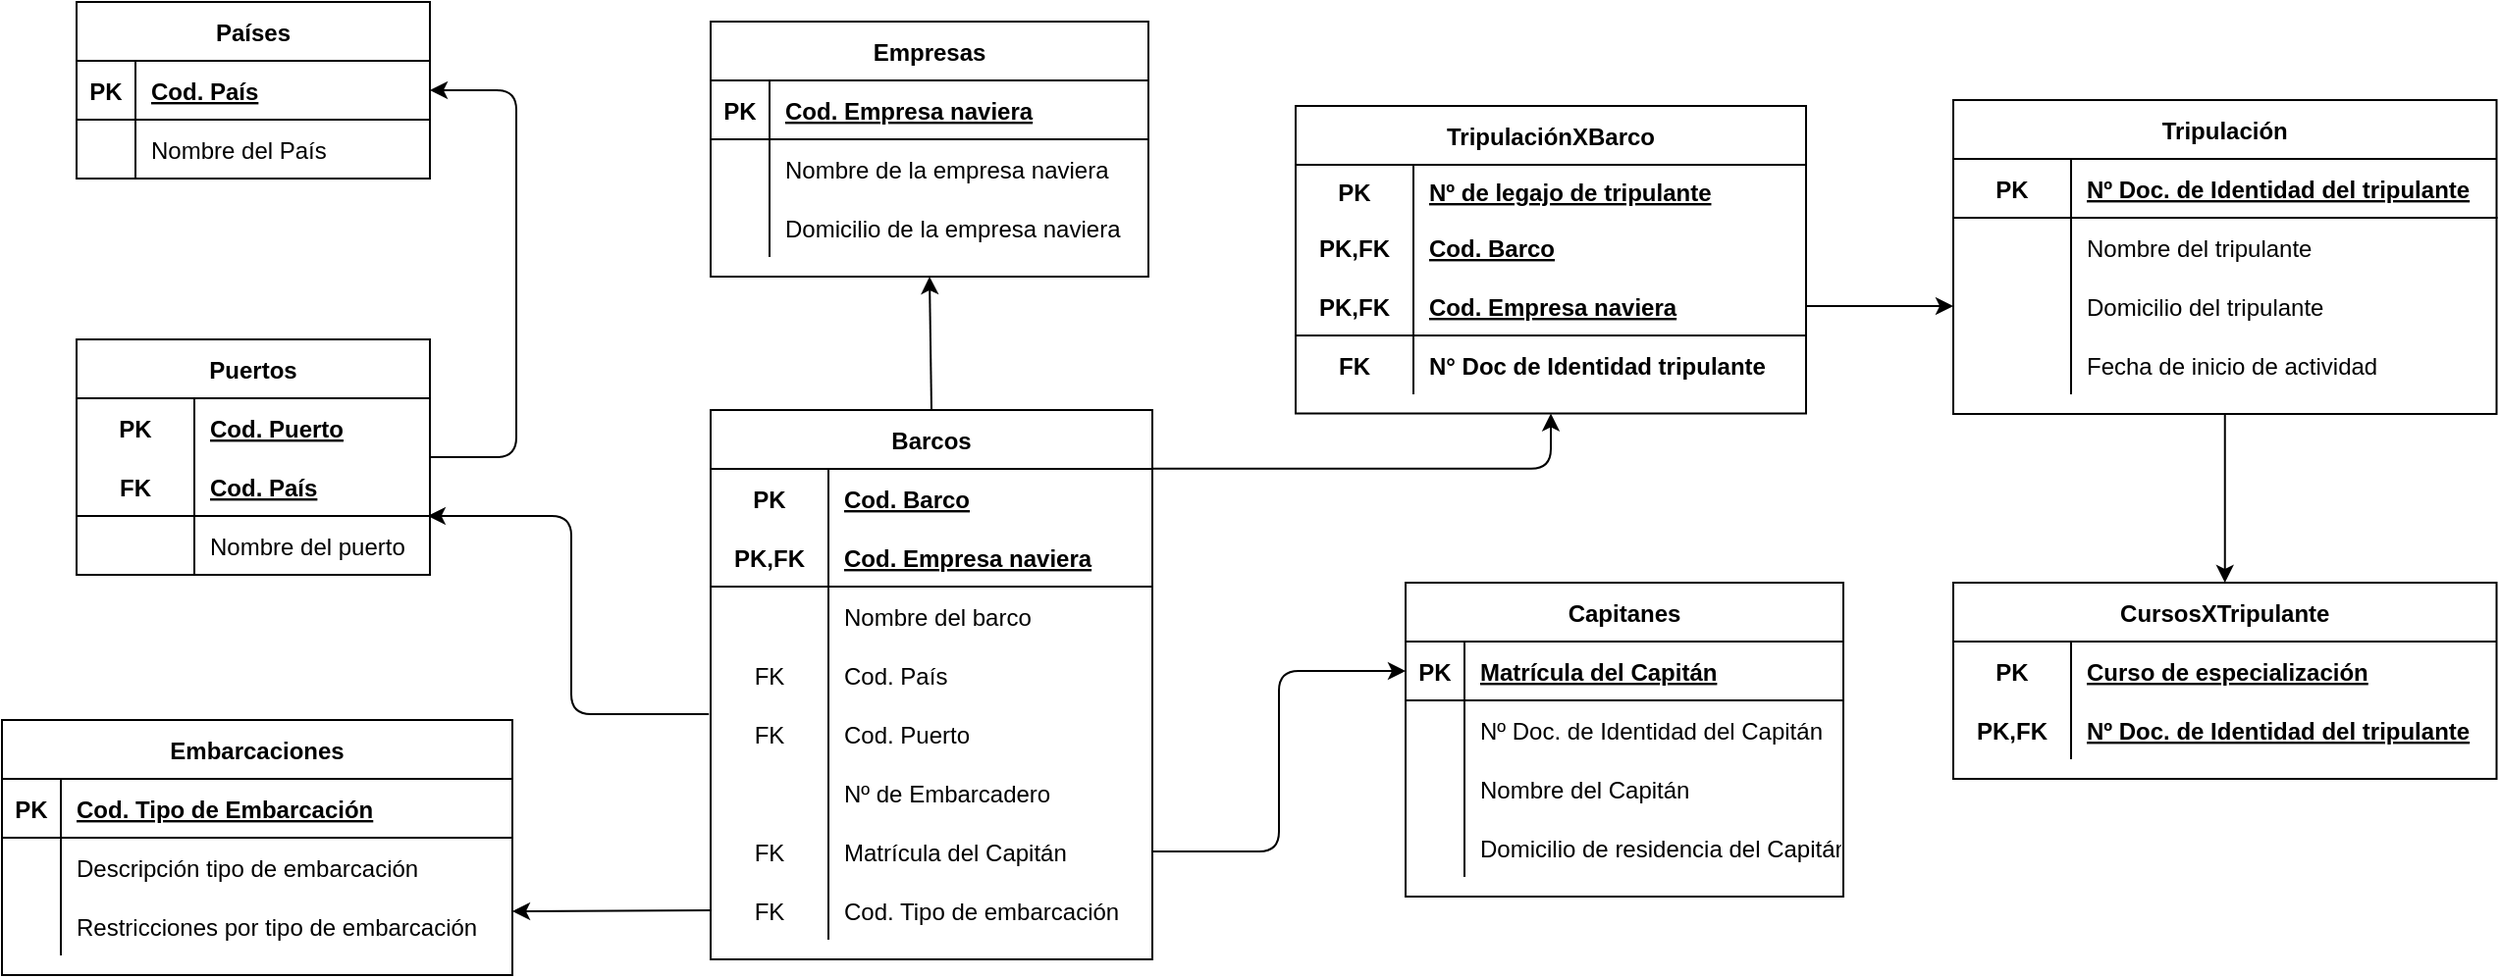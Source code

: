 <mxfile version="14.5.1" type="device"><diagram id="R2lEEEUBdFMjLlhIrx00" name="Page-1"><mxGraphModel dx="1979" dy="1155" grid="0" gridSize="9" guides="1" tooltips="1" connect="1" arrows="1" fold="1" page="0" pageScale="1" pageWidth="850" pageHeight="1100" background="none" math="0" shadow="0" extFonts="Permanent Marker^https://fonts.googleapis.com/css?family=Permanent+Marker"><root><mxCell id="0"/><mxCell id="1" parent="0"/><mxCell id="PJ-6n8jXcff-FLxiBfN3-61" value="Países" style="shape=table;startSize=30;container=1;collapsible=1;childLayout=tableLayout;fixedRows=1;rowLines=0;fontStyle=1;align=center;resizeLast=1;" parent="1" vertex="1"><mxGeometry x="-263" y="-90" width="180" height="90" as="geometry"/></mxCell><mxCell id="PJ-6n8jXcff-FLxiBfN3-62" value="" style="shape=partialRectangle;collapsible=0;dropTarget=0;pointerEvents=0;fillColor=none;top=0;left=0;bottom=1;right=0;points=[[0,0.5],[1,0.5]];portConstraint=eastwest;" parent="PJ-6n8jXcff-FLxiBfN3-61" vertex="1"><mxGeometry y="30" width="180" height="30" as="geometry"/></mxCell><mxCell id="PJ-6n8jXcff-FLxiBfN3-63" value="PK" style="shape=partialRectangle;connectable=0;fillColor=none;top=0;left=0;bottom=0;right=0;fontStyle=1;overflow=hidden;" parent="PJ-6n8jXcff-FLxiBfN3-62" vertex="1"><mxGeometry width="30" height="30" as="geometry"/></mxCell><mxCell id="PJ-6n8jXcff-FLxiBfN3-64" value="Cod. País" style="shape=partialRectangle;connectable=0;fillColor=none;top=0;left=0;bottom=0;right=0;align=left;spacingLeft=6;fontStyle=5;overflow=hidden;" parent="PJ-6n8jXcff-FLxiBfN3-62" vertex="1"><mxGeometry x="30" width="150" height="30" as="geometry"/></mxCell><mxCell id="PJ-6n8jXcff-FLxiBfN3-65" value="" style="shape=partialRectangle;collapsible=0;dropTarget=0;pointerEvents=0;fillColor=none;top=0;left=0;bottom=0;right=0;points=[[0,0.5],[1,0.5]];portConstraint=eastwest;" parent="PJ-6n8jXcff-FLxiBfN3-61" vertex="1"><mxGeometry y="60" width="180" height="30" as="geometry"/></mxCell><mxCell id="PJ-6n8jXcff-FLxiBfN3-66" value="" style="shape=partialRectangle;connectable=0;fillColor=none;top=0;left=0;bottom=0;right=0;editable=1;overflow=hidden;" parent="PJ-6n8jXcff-FLxiBfN3-65" vertex="1"><mxGeometry width="30" height="30" as="geometry"/></mxCell><mxCell id="PJ-6n8jXcff-FLxiBfN3-67" value="Nombre del País" style="shape=partialRectangle;connectable=0;fillColor=none;top=0;left=0;bottom=0;right=0;align=left;spacingLeft=6;overflow=hidden;" parent="PJ-6n8jXcff-FLxiBfN3-65" vertex="1"><mxGeometry x="30" width="150" height="30" as="geometry"/></mxCell><mxCell id="PJ-6n8jXcff-FLxiBfN3-115" value="Puertos" style="shape=table;startSize=30;container=1;collapsible=1;childLayout=tableLayout;fixedRows=1;rowLines=0;fontStyle=1;align=center;resizeLast=1;" parent="1" vertex="1"><mxGeometry x="-263" y="82" width="180" height="120" as="geometry"/></mxCell><mxCell id="PJ-6n8jXcff-FLxiBfN3-116" value="" style="shape=partialRectangle;collapsible=0;dropTarget=0;pointerEvents=0;fillColor=none;top=0;left=0;bottom=0;right=0;points=[[0,0.5],[1,0.5]];portConstraint=eastwest;" parent="PJ-6n8jXcff-FLxiBfN3-115" vertex="1"><mxGeometry y="30" width="180" height="30" as="geometry"/></mxCell><mxCell id="PJ-6n8jXcff-FLxiBfN3-117" value="PK" style="shape=partialRectangle;connectable=0;fillColor=none;top=0;left=0;bottom=0;right=0;fontStyle=1;overflow=hidden;" parent="PJ-6n8jXcff-FLxiBfN3-116" vertex="1"><mxGeometry width="60" height="30" as="geometry"/></mxCell><mxCell id="PJ-6n8jXcff-FLxiBfN3-118" value="Cod. Puerto" style="shape=partialRectangle;connectable=0;fillColor=none;top=0;left=0;bottom=0;right=0;align=left;spacingLeft=6;fontStyle=5;overflow=hidden;" parent="PJ-6n8jXcff-FLxiBfN3-116" vertex="1"><mxGeometry x="60" width="120" height="30" as="geometry"/></mxCell><mxCell id="PJ-6n8jXcff-FLxiBfN3-119" value="" style="shape=partialRectangle;collapsible=0;dropTarget=0;pointerEvents=0;fillColor=none;top=0;left=0;bottom=1;right=0;points=[[0,0.5],[1,0.5]];portConstraint=eastwest;" parent="PJ-6n8jXcff-FLxiBfN3-115" vertex="1"><mxGeometry y="60" width="180" height="30" as="geometry"/></mxCell><mxCell id="PJ-6n8jXcff-FLxiBfN3-120" value="FK" style="shape=partialRectangle;connectable=0;fillColor=none;top=0;left=0;bottom=0;right=0;fontStyle=1;overflow=hidden;" parent="PJ-6n8jXcff-FLxiBfN3-119" vertex="1"><mxGeometry width="60" height="30" as="geometry"/></mxCell><mxCell id="PJ-6n8jXcff-FLxiBfN3-121" value="Cod. País" style="shape=partialRectangle;connectable=0;fillColor=none;top=0;left=0;bottom=0;right=0;align=left;spacingLeft=6;fontStyle=5;overflow=hidden;" parent="PJ-6n8jXcff-FLxiBfN3-119" vertex="1"><mxGeometry x="60" width="120" height="30" as="geometry"/></mxCell><mxCell id="PJ-6n8jXcff-FLxiBfN3-122" value="" style="shape=partialRectangle;collapsible=0;dropTarget=0;pointerEvents=0;fillColor=none;top=0;left=0;bottom=0;right=0;points=[[0,0.5],[1,0.5]];portConstraint=eastwest;" parent="PJ-6n8jXcff-FLxiBfN3-115" vertex="1"><mxGeometry y="90" width="180" height="30" as="geometry"/></mxCell><mxCell id="PJ-6n8jXcff-FLxiBfN3-123" value="" style="shape=partialRectangle;connectable=0;fillColor=none;top=0;left=0;bottom=0;right=0;editable=1;overflow=hidden;" parent="PJ-6n8jXcff-FLxiBfN3-122" vertex="1"><mxGeometry width="60" height="30" as="geometry"/></mxCell><mxCell id="PJ-6n8jXcff-FLxiBfN3-124" value="Nombre del puerto" style="shape=partialRectangle;connectable=0;fillColor=none;top=0;left=0;bottom=0;right=0;align=left;spacingLeft=6;overflow=hidden;" parent="PJ-6n8jXcff-FLxiBfN3-122" vertex="1"><mxGeometry x="60" width="120" height="30" as="geometry"/></mxCell><mxCell id="PJ-6n8jXcff-FLxiBfN3-129" value="Embarcaciones" style="shape=table;startSize=30;container=1;collapsible=1;childLayout=tableLayout;fixedRows=1;rowLines=0;fontStyle=1;align=center;resizeLast=1;" parent="1" vertex="1"><mxGeometry x="-301" y="276" width="260" height="130" as="geometry"/></mxCell><mxCell id="PJ-6n8jXcff-FLxiBfN3-130" value="" style="shape=partialRectangle;collapsible=0;dropTarget=0;pointerEvents=0;fillColor=none;top=0;left=0;bottom=1;right=0;points=[[0,0.5],[1,0.5]];portConstraint=eastwest;" parent="PJ-6n8jXcff-FLxiBfN3-129" vertex="1"><mxGeometry y="30" width="260" height="30" as="geometry"/></mxCell><mxCell id="PJ-6n8jXcff-FLxiBfN3-131" value="PK" style="shape=partialRectangle;connectable=0;fillColor=none;top=0;left=0;bottom=0;right=0;fontStyle=1;overflow=hidden;" parent="PJ-6n8jXcff-FLxiBfN3-130" vertex="1"><mxGeometry width="30" height="30" as="geometry"/></mxCell><mxCell id="PJ-6n8jXcff-FLxiBfN3-132" value="Cod. Tipo de Embarcación" style="shape=partialRectangle;connectable=0;fillColor=none;top=0;left=0;bottom=0;right=0;align=left;spacingLeft=6;fontStyle=5;overflow=hidden;" parent="PJ-6n8jXcff-FLxiBfN3-130" vertex="1"><mxGeometry x="30" width="230" height="30" as="geometry"/></mxCell><mxCell id="PJ-6n8jXcff-FLxiBfN3-133" value="" style="shape=partialRectangle;collapsible=0;dropTarget=0;pointerEvents=0;fillColor=none;top=0;left=0;bottom=0;right=0;points=[[0,0.5],[1,0.5]];portConstraint=eastwest;" parent="PJ-6n8jXcff-FLxiBfN3-129" vertex="1"><mxGeometry y="60" width="260" height="30" as="geometry"/></mxCell><mxCell id="PJ-6n8jXcff-FLxiBfN3-134" value="" style="shape=partialRectangle;connectable=0;fillColor=none;top=0;left=0;bottom=0;right=0;editable=1;overflow=hidden;" parent="PJ-6n8jXcff-FLxiBfN3-133" vertex="1"><mxGeometry width="30" height="30" as="geometry"/></mxCell><mxCell id="PJ-6n8jXcff-FLxiBfN3-135" value="Descripción tipo de embarcación" style="shape=partialRectangle;connectable=0;fillColor=none;top=0;left=0;bottom=0;right=0;align=left;spacingLeft=6;overflow=hidden;" parent="PJ-6n8jXcff-FLxiBfN3-133" vertex="1"><mxGeometry x="30" width="230" height="30" as="geometry"/></mxCell><mxCell id="PJ-6n8jXcff-FLxiBfN3-136" value="" style="shape=partialRectangle;collapsible=0;dropTarget=0;pointerEvents=0;fillColor=none;top=0;left=0;bottom=0;right=0;points=[[0,0.5],[1,0.5]];portConstraint=eastwest;" parent="PJ-6n8jXcff-FLxiBfN3-129" vertex="1"><mxGeometry y="90" width="260" height="30" as="geometry"/></mxCell><mxCell id="PJ-6n8jXcff-FLxiBfN3-137" value="" style="shape=partialRectangle;connectable=0;fillColor=none;top=0;left=0;bottom=0;right=0;editable=1;overflow=hidden;" parent="PJ-6n8jXcff-FLxiBfN3-136" vertex="1"><mxGeometry width="30" height="30" as="geometry"/></mxCell><mxCell id="PJ-6n8jXcff-FLxiBfN3-138" value="Restricciones por tipo de embarcación" style="shape=partialRectangle;connectable=0;fillColor=none;top=0;left=0;bottom=0;right=0;align=left;spacingLeft=6;overflow=hidden;" parent="PJ-6n8jXcff-FLxiBfN3-136" vertex="1"><mxGeometry x="30" width="230" height="30" as="geometry"/></mxCell><mxCell id="PJ-6n8jXcff-FLxiBfN3-143" value="Barcos" style="shape=table;startSize=30;container=1;collapsible=1;childLayout=tableLayout;fixedRows=1;rowLines=0;fontStyle=1;align=center;resizeLast=1;" parent="1" vertex="1"><mxGeometry x="60" y="118" width="225" height="280" as="geometry"/></mxCell><mxCell id="PJ-6n8jXcff-FLxiBfN3-144" value="" style="shape=partialRectangle;collapsible=0;dropTarget=0;pointerEvents=0;fillColor=none;top=0;left=0;bottom=0;right=0;points=[[0,0.5],[1,0.5]];portConstraint=eastwest;" parent="PJ-6n8jXcff-FLxiBfN3-143" vertex="1"><mxGeometry y="30" width="225" height="30" as="geometry"/></mxCell><mxCell id="PJ-6n8jXcff-FLxiBfN3-145" value="PK" style="shape=partialRectangle;connectable=0;fillColor=none;top=0;left=0;bottom=0;right=0;fontStyle=1;overflow=hidden;" parent="PJ-6n8jXcff-FLxiBfN3-144" vertex="1"><mxGeometry width="60" height="30" as="geometry"/></mxCell><mxCell id="PJ-6n8jXcff-FLxiBfN3-146" value="Cod. Barco" style="shape=partialRectangle;connectable=0;fillColor=none;top=0;left=0;bottom=0;right=0;align=left;spacingLeft=6;fontStyle=5;overflow=hidden;" parent="PJ-6n8jXcff-FLxiBfN3-144" vertex="1"><mxGeometry x="60" width="165" height="30" as="geometry"/></mxCell><mxCell id="PJ-6n8jXcff-FLxiBfN3-147" value="" style="shape=partialRectangle;collapsible=0;dropTarget=0;pointerEvents=0;fillColor=none;top=0;left=0;bottom=1;right=0;points=[[0,0.5],[1,0.5]];portConstraint=eastwest;" parent="PJ-6n8jXcff-FLxiBfN3-143" vertex="1"><mxGeometry y="60" width="225" height="30" as="geometry"/></mxCell><mxCell id="PJ-6n8jXcff-FLxiBfN3-148" value="PK,FK" style="shape=partialRectangle;connectable=0;fillColor=none;top=0;left=0;bottom=0;right=0;fontStyle=1;overflow=hidden;" parent="PJ-6n8jXcff-FLxiBfN3-147" vertex="1"><mxGeometry width="60" height="30" as="geometry"/></mxCell><mxCell id="PJ-6n8jXcff-FLxiBfN3-149" value="Cod. Empresa naviera" style="shape=partialRectangle;connectable=0;fillColor=none;top=0;left=0;bottom=0;right=0;align=left;spacingLeft=6;fontStyle=5;overflow=hidden;" parent="PJ-6n8jXcff-FLxiBfN3-147" vertex="1"><mxGeometry x="60" width="165" height="30" as="geometry"/></mxCell><mxCell id="PJ-6n8jXcff-FLxiBfN3-150" value="" style="shape=partialRectangle;collapsible=0;dropTarget=0;pointerEvents=0;fillColor=none;top=0;left=0;bottom=0;right=0;points=[[0,0.5],[1,0.5]];portConstraint=eastwest;" parent="PJ-6n8jXcff-FLxiBfN3-143" vertex="1"><mxGeometry y="90" width="225" height="30" as="geometry"/></mxCell><mxCell id="PJ-6n8jXcff-FLxiBfN3-151" value="" style="shape=partialRectangle;connectable=0;fillColor=none;top=0;left=0;bottom=0;right=0;editable=1;overflow=hidden;" parent="PJ-6n8jXcff-FLxiBfN3-150" vertex="1"><mxGeometry width="60" height="30" as="geometry"/></mxCell><mxCell id="PJ-6n8jXcff-FLxiBfN3-152" value="Nombre del barco" style="shape=partialRectangle;connectable=0;fillColor=none;top=0;left=0;bottom=0;right=0;align=left;spacingLeft=6;overflow=hidden;" parent="PJ-6n8jXcff-FLxiBfN3-150" vertex="1"><mxGeometry x="60" width="165" height="30" as="geometry"/></mxCell><mxCell id="PJ-6n8jXcff-FLxiBfN3-153" value="" style="shape=partialRectangle;collapsible=0;dropTarget=0;pointerEvents=0;fillColor=none;top=0;left=0;bottom=0;right=0;points=[[0,0.5],[1,0.5]];portConstraint=eastwest;" parent="PJ-6n8jXcff-FLxiBfN3-143" vertex="1"><mxGeometry y="120" width="225" height="30" as="geometry"/></mxCell><mxCell id="PJ-6n8jXcff-FLxiBfN3-154" value="FK" style="shape=partialRectangle;connectable=0;fillColor=none;top=0;left=0;bottom=0;right=0;editable=1;overflow=hidden;" parent="PJ-6n8jXcff-FLxiBfN3-153" vertex="1"><mxGeometry width="60" height="30" as="geometry"/></mxCell><mxCell id="PJ-6n8jXcff-FLxiBfN3-155" value="Cod. País" style="shape=partialRectangle;connectable=0;fillColor=none;top=0;left=0;bottom=0;right=0;align=left;spacingLeft=6;overflow=hidden;" parent="PJ-6n8jXcff-FLxiBfN3-153" vertex="1"><mxGeometry x="60" width="165" height="30" as="geometry"/></mxCell><mxCell id="PJ-6n8jXcff-FLxiBfN3-171" style="shape=partialRectangle;collapsible=0;dropTarget=0;pointerEvents=0;fillColor=none;top=0;left=0;bottom=0;right=0;points=[[0,0.5],[1,0.5]];portConstraint=eastwest;" parent="PJ-6n8jXcff-FLxiBfN3-143" vertex="1"><mxGeometry y="150" width="225" height="30" as="geometry"/></mxCell><mxCell id="PJ-6n8jXcff-FLxiBfN3-172" value="FK" style="shape=partialRectangle;connectable=0;fillColor=none;top=0;left=0;bottom=0;right=0;editable=1;overflow=hidden;" parent="PJ-6n8jXcff-FLxiBfN3-171" vertex="1"><mxGeometry width="60" height="30" as="geometry"/></mxCell><mxCell id="PJ-6n8jXcff-FLxiBfN3-173" value="Cod. Puerto" style="shape=partialRectangle;connectable=0;fillColor=none;top=0;left=0;bottom=0;right=0;align=left;spacingLeft=6;overflow=hidden;" parent="PJ-6n8jXcff-FLxiBfN3-171" vertex="1"><mxGeometry x="60" width="165" height="30" as="geometry"/></mxCell><mxCell id="PJ-6n8jXcff-FLxiBfN3-168" style="shape=partialRectangle;collapsible=0;dropTarget=0;pointerEvents=0;fillColor=none;top=0;left=0;bottom=0;right=0;points=[[0,0.5],[1,0.5]];portConstraint=eastwest;" parent="PJ-6n8jXcff-FLxiBfN3-143" vertex="1"><mxGeometry y="180" width="225" height="30" as="geometry"/></mxCell><mxCell id="PJ-6n8jXcff-FLxiBfN3-169" style="shape=partialRectangle;connectable=0;fillColor=none;top=0;left=0;bottom=0;right=0;editable=1;overflow=hidden;" parent="PJ-6n8jXcff-FLxiBfN3-168" vertex="1"><mxGeometry width="60" height="30" as="geometry"/></mxCell><mxCell id="PJ-6n8jXcff-FLxiBfN3-170" value="Nº de Embarcadero" style="shape=partialRectangle;connectable=0;fillColor=none;top=0;left=0;bottom=0;right=0;align=left;spacingLeft=6;overflow=hidden;" parent="PJ-6n8jXcff-FLxiBfN3-168" vertex="1"><mxGeometry x="60" width="165" height="30" as="geometry"/></mxCell><mxCell id="PJ-6n8jXcff-FLxiBfN3-165" style="shape=partialRectangle;collapsible=0;dropTarget=0;pointerEvents=0;fillColor=none;top=0;left=0;bottom=0;right=0;points=[[0,0.5],[1,0.5]];portConstraint=eastwest;" parent="PJ-6n8jXcff-FLxiBfN3-143" vertex="1"><mxGeometry y="210" width="225" height="30" as="geometry"/></mxCell><mxCell id="PJ-6n8jXcff-FLxiBfN3-166" value="FK" style="shape=partialRectangle;connectable=0;fillColor=none;top=0;left=0;bottom=0;right=0;editable=1;overflow=hidden;" parent="PJ-6n8jXcff-FLxiBfN3-165" vertex="1"><mxGeometry width="60" height="30" as="geometry"/></mxCell><mxCell id="PJ-6n8jXcff-FLxiBfN3-167" value="Matrícula del Capitán" style="shape=partialRectangle;connectable=0;fillColor=none;top=0;left=0;bottom=0;right=0;align=left;spacingLeft=6;overflow=hidden;" parent="PJ-6n8jXcff-FLxiBfN3-165" vertex="1"><mxGeometry x="60" width="165" height="30" as="geometry"/></mxCell><mxCell id="PJ-6n8jXcff-FLxiBfN3-162" style="shape=partialRectangle;collapsible=0;dropTarget=0;pointerEvents=0;fillColor=none;top=0;left=0;bottom=0;right=0;points=[[0,0.5],[1,0.5]];portConstraint=eastwest;" parent="PJ-6n8jXcff-FLxiBfN3-143" vertex="1"><mxGeometry y="240" width="225" height="30" as="geometry"/></mxCell><mxCell id="PJ-6n8jXcff-FLxiBfN3-163" value="FK" style="shape=partialRectangle;connectable=0;fillColor=none;top=0;left=0;bottom=0;right=0;editable=1;overflow=hidden;" parent="PJ-6n8jXcff-FLxiBfN3-162" vertex="1"><mxGeometry width="60" height="30" as="geometry"/></mxCell><mxCell id="PJ-6n8jXcff-FLxiBfN3-164" value="Cod. Tipo de embarcación" style="shape=partialRectangle;connectable=0;fillColor=none;top=0;left=0;bottom=0;right=0;align=left;spacingLeft=6;overflow=hidden;" parent="PJ-6n8jXcff-FLxiBfN3-162" vertex="1"><mxGeometry x="60" width="165" height="30" as="geometry"/></mxCell><mxCell id="PJ-6n8jXcff-FLxiBfN3-175" value="Empresas" style="shape=table;startSize=30;container=1;collapsible=1;childLayout=tableLayout;fixedRows=1;rowLines=0;fontStyle=1;align=center;resizeLast=1;" parent="1" vertex="1"><mxGeometry x="60" y="-80" width="223" height="130" as="geometry"/></mxCell><mxCell id="PJ-6n8jXcff-FLxiBfN3-176" value="" style="shape=partialRectangle;collapsible=0;dropTarget=0;pointerEvents=0;fillColor=none;top=0;left=0;bottom=1;right=0;points=[[0,0.5],[1,0.5]];portConstraint=eastwest;" parent="PJ-6n8jXcff-FLxiBfN3-175" vertex="1"><mxGeometry y="30" width="223" height="30" as="geometry"/></mxCell><mxCell id="PJ-6n8jXcff-FLxiBfN3-177" value="PK" style="shape=partialRectangle;connectable=0;fillColor=none;top=0;left=0;bottom=0;right=0;fontStyle=1;overflow=hidden;" parent="PJ-6n8jXcff-FLxiBfN3-176" vertex="1"><mxGeometry width="30" height="30" as="geometry"/></mxCell><mxCell id="PJ-6n8jXcff-FLxiBfN3-178" value="Cod. Empresa naviera" style="shape=partialRectangle;connectable=0;fillColor=none;top=0;left=0;bottom=0;right=0;align=left;spacingLeft=6;fontStyle=5;overflow=hidden;" parent="PJ-6n8jXcff-FLxiBfN3-176" vertex="1"><mxGeometry x="30" width="193" height="30" as="geometry"/></mxCell><mxCell id="PJ-6n8jXcff-FLxiBfN3-179" value="" style="shape=partialRectangle;collapsible=0;dropTarget=0;pointerEvents=0;fillColor=none;top=0;left=0;bottom=0;right=0;points=[[0,0.5],[1,0.5]];portConstraint=eastwest;" parent="PJ-6n8jXcff-FLxiBfN3-175" vertex="1"><mxGeometry y="60" width="223" height="30" as="geometry"/></mxCell><mxCell id="PJ-6n8jXcff-FLxiBfN3-180" value="" style="shape=partialRectangle;connectable=0;fillColor=none;top=0;left=0;bottom=0;right=0;editable=1;overflow=hidden;" parent="PJ-6n8jXcff-FLxiBfN3-179" vertex="1"><mxGeometry width="30" height="30" as="geometry"/></mxCell><mxCell id="PJ-6n8jXcff-FLxiBfN3-181" value="Nombre de la empresa naviera" style="shape=partialRectangle;connectable=0;fillColor=none;top=0;left=0;bottom=0;right=0;align=left;spacingLeft=6;overflow=hidden;" parent="PJ-6n8jXcff-FLxiBfN3-179" vertex="1"><mxGeometry x="30" width="193" height="30" as="geometry"/></mxCell><mxCell id="PJ-6n8jXcff-FLxiBfN3-182" value="" style="shape=partialRectangle;collapsible=0;dropTarget=0;pointerEvents=0;fillColor=none;top=0;left=0;bottom=0;right=0;points=[[0,0.5],[1,0.5]];portConstraint=eastwest;" parent="PJ-6n8jXcff-FLxiBfN3-175" vertex="1"><mxGeometry y="90" width="223" height="30" as="geometry"/></mxCell><mxCell id="PJ-6n8jXcff-FLxiBfN3-183" value="" style="shape=partialRectangle;connectable=0;fillColor=none;top=0;left=0;bottom=0;right=0;editable=1;overflow=hidden;" parent="PJ-6n8jXcff-FLxiBfN3-182" vertex="1"><mxGeometry width="30" height="30" as="geometry"/></mxCell><mxCell id="PJ-6n8jXcff-FLxiBfN3-184" value="Domicilio de la empresa naviera" style="shape=partialRectangle;connectable=0;fillColor=none;top=0;left=0;bottom=0;right=0;align=left;spacingLeft=6;overflow=hidden;" parent="PJ-6n8jXcff-FLxiBfN3-182" vertex="1"><mxGeometry x="30" width="193" height="30" as="geometry"/></mxCell><mxCell id="PJ-6n8jXcff-FLxiBfN3-220" value="TripulaciónXBarco" style="shape=table;startSize=30;container=1;collapsible=1;childLayout=tableLayout;fixedRows=1;rowLines=0;fontStyle=1;align=center;resizeLast=1;" parent="1" vertex="1"><mxGeometry x="358" y="-37" width="260" height="156.75" as="geometry"/></mxCell><mxCell id="PJ-6n8jXcff-FLxiBfN3-221" value="" style="shape=partialRectangle;collapsible=0;dropTarget=0;pointerEvents=0;fillColor=none;top=0;left=0;bottom=0;right=0;points=[[0,0.5],[1,0.5]];portConstraint=eastwest;" parent="PJ-6n8jXcff-FLxiBfN3-220" vertex="1"><mxGeometry y="30" width="260" height="27" as="geometry"/></mxCell><mxCell id="PJ-6n8jXcff-FLxiBfN3-222" value="PK" style="shape=partialRectangle;connectable=0;fillColor=none;top=0;left=0;bottom=0;right=0;fontStyle=1;overflow=hidden;" parent="PJ-6n8jXcff-FLxiBfN3-221" vertex="1"><mxGeometry width="60" height="27" as="geometry"/></mxCell><mxCell id="PJ-6n8jXcff-FLxiBfN3-223" value="Nº de legajo de tripulante" style="shape=partialRectangle;connectable=0;fillColor=none;top=0;left=0;bottom=0;right=0;align=left;spacingLeft=6;fontStyle=5;overflow=hidden;" parent="PJ-6n8jXcff-FLxiBfN3-221" vertex="1"><mxGeometry x="60" width="200" height="27" as="geometry"/></mxCell><mxCell id="PJ-6n8jXcff-FLxiBfN3-236" style="shape=partialRectangle;collapsible=0;dropTarget=0;pointerEvents=0;fillColor=none;top=0;left=0;bottom=0;right=0;points=[[0,0.5],[1,0.5]];portConstraint=eastwest;" parent="PJ-6n8jXcff-FLxiBfN3-220" vertex="1"><mxGeometry y="57" width="260" height="30" as="geometry"/></mxCell><mxCell id="PJ-6n8jXcff-FLxiBfN3-237" value="PK,FK" style="shape=partialRectangle;connectable=0;fillColor=none;top=0;left=0;bottom=0;right=0;fontStyle=1;overflow=hidden;" parent="PJ-6n8jXcff-FLxiBfN3-236" vertex="1"><mxGeometry width="60" height="30" as="geometry"/></mxCell><mxCell id="PJ-6n8jXcff-FLxiBfN3-238" value="Cod. Barco" style="shape=partialRectangle;connectable=0;fillColor=none;top=0;left=0;bottom=0;right=0;align=left;spacingLeft=6;fontStyle=5;overflow=hidden;" parent="PJ-6n8jXcff-FLxiBfN3-236" vertex="1"><mxGeometry x="60" width="200" height="30" as="geometry"/></mxCell><mxCell id="PJ-6n8jXcff-FLxiBfN3-224" value="" style="shape=partialRectangle;collapsible=0;dropTarget=0;pointerEvents=0;fillColor=none;top=0;left=0;bottom=1;right=0;points=[[0,0.5],[1,0.5]];portConstraint=eastwest;" parent="PJ-6n8jXcff-FLxiBfN3-220" vertex="1"><mxGeometry y="87" width="260" height="30" as="geometry"/></mxCell><mxCell id="PJ-6n8jXcff-FLxiBfN3-225" value="PK,FK" style="shape=partialRectangle;connectable=0;fillColor=none;top=0;left=0;bottom=0;right=0;fontStyle=1;overflow=hidden;" parent="PJ-6n8jXcff-FLxiBfN3-224" vertex="1"><mxGeometry width="60" height="30" as="geometry"/></mxCell><mxCell id="PJ-6n8jXcff-FLxiBfN3-226" value="Cod. Empresa naviera" style="shape=partialRectangle;connectable=0;fillColor=none;top=0;left=0;bottom=0;right=0;align=left;spacingLeft=6;fontStyle=5;overflow=hidden;" parent="PJ-6n8jXcff-FLxiBfN3-224" vertex="1"><mxGeometry x="60" width="200" height="30" as="geometry"/></mxCell><mxCell id="J7C5tm2A4hJFqsb3yKt7-4" value="" style="shape=partialRectangle;collapsible=0;dropTarget=0;pointerEvents=0;fillColor=none;top=0;left=0;bottom=0;right=0;points=[[0,0.5],[1,0.5]];portConstraint=eastwest;" parent="PJ-6n8jXcff-FLxiBfN3-220" vertex="1"><mxGeometry y="117" width="260" height="30" as="geometry"/></mxCell><mxCell id="J7C5tm2A4hJFqsb3yKt7-5" value="FK" style="shape=partialRectangle;connectable=0;fillColor=none;top=0;left=0;bottom=0;right=0;fontStyle=1;overflow=hidden;shadow=0;strokeWidth=1;" parent="J7C5tm2A4hJFqsb3yKt7-4" vertex="1"><mxGeometry width="60" height="30" as="geometry"/></mxCell><mxCell id="J7C5tm2A4hJFqsb3yKt7-6" value="N° Doc de Identidad tripulante" style="shape=partialRectangle;connectable=0;fillColor=none;top=0;left=0;bottom=0;right=0;align=left;spacingLeft=6;fontStyle=1;overflow=hidden;shadow=0;strokeWidth=1;" parent="J7C5tm2A4hJFqsb3yKt7-4" vertex="1"><mxGeometry x="60" width="200" height="30" as="geometry"/></mxCell><mxCell id="PJ-6n8jXcff-FLxiBfN3-239" value="CursosXTripulante" style="shape=table;startSize=30;container=1;collapsible=1;childLayout=tableLayout;fixedRows=1;rowLines=0;fontStyle=1;align=center;resizeLast=1;" parent="1" vertex="1"><mxGeometry x="693" y="206" width="276.75" height="100" as="geometry"/></mxCell><mxCell id="PJ-6n8jXcff-FLxiBfN3-240" value="" style="shape=partialRectangle;collapsible=0;dropTarget=0;pointerEvents=0;fillColor=none;top=0;left=0;bottom=0;right=0;points=[[0,0.5],[1,0.5]];portConstraint=eastwest;" parent="PJ-6n8jXcff-FLxiBfN3-239" vertex="1"><mxGeometry y="30" width="276.75" height="30" as="geometry"/></mxCell><mxCell id="PJ-6n8jXcff-FLxiBfN3-241" value="PK" style="shape=partialRectangle;connectable=0;fillColor=none;top=0;left=0;bottom=0;right=0;fontStyle=1;overflow=hidden;" parent="PJ-6n8jXcff-FLxiBfN3-240" vertex="1"><mxGeometry width="60" height="30" as="geometry"/></mxCell><mxCell id="PJ-6n8jXcff-FLxiBfN3-242" value="Curso de especialización" style="shape=partialRectangle;connectable=0;fillColor=none;top=0;left=0;bottom=0;right=0;align=left;spacingLeft=6;fontStyle=5;overflow=hidden;" parent="PJ-6n8jXcff-FLxiBfN3-240" vertex="1"><mxGeometry x="60" width="216.75" height="30" as="geometry"/></mxCell><mxCell id="PJ-6n8jXcff-FLxiBfN3-252" style="shape=partialRectangle;collapsible=0;dropTarget=0;pointerEvents=0;fillColor=none;top=0;left=0;bottom=0;right=0;points=[[0,0.5],[1,0.5]];portConstraint=eastwest;" parent="PJ-6n8jXcff-FLxiBfN3-239" vertex="1"><mxGeometry y="60" width="276.75" height="30" as="geometry"/></mxCell><mxCell id="PJ-6n8jXcff-FLxiBfN3-253" value="PK,FK" style="shape=partialRectangle;connectable=0;fillColor=none;top=0;left=0;bottom=0;right=0;fontStyle=1;overflow=hidden;" parent="PJ-6n8jXcff-FLxiBfN3-252" vertex="1"><mxGeometry width="60" height="30" as="geometry"/></mxCell><mxCell id="PJ-6n8jXcff-FLxiBfN3-254" value="Nº Doc. de Identidad del tripulante" style="shape=partialRectangle;connectable=0;fillColor=none;top=0;left=0;bottom=0;right=0;align=left;spacingLeft=6;fontStyle=5;overflow=hidden;" parent="PJ-6n8jXcff-FLxiBfN3-252" vertex="1"><mxGeometry x="60" width="216.75" height="30" as="geometry"/></mxCell><mxCell id="PJ-6n8jXcff-FLxiBfN3-255" value="Tripulación" style="shape=table;startSize=30;container=1;collapsible=1;childLayout=tableLayout;fixedRows=1;rowLines=0;fontStyle=1;align=center;resizeLast=1;" parent="1" vertex="1"><mxGeometry x="693" y="-40" width="276.75" height="160" as="geometry"/></mxCell><mxCell id="PJ-6n8jXcff-FLxiBfN3-259" value="" style="shape=partialRectangle;collapsible=0;dropTarget=0;pointerEvents=0;fillColor=none;top=0;left=0;bottom=1;right=0;points=[[0,0.5],[1,0.5]];portConstraint=eastwest;" parent="PJ-6n8jXcff-FLxiBfN3-255" vertex="1"><mxGeometry y="30" width="276.75" height="30" as="geometry"/></mxCell><mxCell id="PJ-6n8jXcff-FLxiBfN3-260" value="PK" style="shape=partialRectangle;connectable=0;fillColor=none;top=0;left=0;bottom=0;right=0;fontStyle=1;overflow=hidden;" parent="PJ-6n8jXcff-FLxiBfN3-259" vertex="1"><mxGeometry width="60" height="30" as="geometry"/></mxCell><mxCell id="PJ-6n8jXcff-FLxiBfN3-261" value="Nº Doc. de Identidad del tripulante" style="shape=partialRectangle;connectable=0;fillColor=none;top=0;left=0;bottom=0;right=0;align=left;spacingLeft=6;fontStyle=5;overflow=hidden;" parent="PJ-6n8jXcff-FLxiBfN3-259" vertex="1"><mxGeometry x="60" width="216.75" height="30" as="geometry"/></mxCell><mxCell id="PJ-6n8jXcff-FLxiBfN3-262" value="" style="shape=partialRectangle;collapsible=0;dropTarget=0;pointerEvents=0;fillColor=none;top=0;left=0;bottom=0;right=0;points=[[0,0.5],[1,0.5]];portConstraint=eastwest;" parent="PJ-6n8jXcff-FLxiBfN3-255" vertex="1"><mxGeometry y="60" width="276.75" height="30" as="geometry"/></mxCell><mxCell id="PJ-6n8jXcff-FLxiBfN3-263" value="" style="shape=partialRectangle;connectable=0;fillColor=none;top=0;left=0;bottom=0;right=0;editable=1;overflow=hidden;" parent="PJ-6n8jXcff-FLxiBfN3-262" vertex="1"><mxGeometry width="60" height="30" as="geometry"/></mxCell><mxCell id="PJ-6n8jXcff-FLxiBfN3-264" value="Nombre del tripulante" style="shape=partialRectangle;connectable=0;fillColor=none;top=0;left=0;bottom=0;right=0;align=left;spacingLeft=6;overflow=hidden;" parent="PJ-6n8jXcff-FLxiBfN3-262" vertex="1"><mxGeometry x="60" width="216.75" height="30" as="geometry"/></mxCell><mxCell id="PJ-6n8jXcff-FLxiBfN3-268" style="shape=partialRectangle;collapsible=0;dropTarget=0;pointerEvents=0;fillColor=none;top=0;left=0;bottom=0;right=0;points=[[0,0.5],[1,0.5]];portConstraint=eastwest;" parent="PJ-6n8jXcff-FLxiBfN3-255" vertex="1"><mxGeometry y="90" width="276.75" height="30" as="geometry"/></mxCell><mxCell id="PJ-6n8jXcff-FLxiBfN3-269" style="shape=partialRectangle;connectable=0;fillColor=none;top=0;left=0;bottom=0;right=0;editable=1;overflow=hidden;" parent="PJ-6n8jXcff-FLxiBfN3-268" vertex="1"><mxGeometry width="60" height="30" as="geometry"/></mxCell><mxCell id="PJ-6n8jXcff-FLxiBfN3-270" value="Domicilio del tripulante" style="shape=partialRectangle;connectable=0;fillColor=none;top=0;left=0;bottom=0;right=0;align=left;spacingLeft=6;overflow=hidden;" parent="PJ-6n8jXcff-FLxiBfN3-268" vertex="1"><mxGeometry x="60" width="216.75" height="30" as="geometry"/></mxCell><mxCell id="PJ-6n8jXcff-FLxiBfN3-271" style="shape=partialRectangle;collapsible=0;dropTarget=0;pointerEvents=0;fillColor=none;top=0;left=0;bottom=0;right=0;points=[[0,0.5],[1,0.5]];portConstraint=eastwest;" parent="PJ-6n8jXcff-FLxiBfN3-255" vertex="1"><mxGeometry y="120" width="276.75" height="30" as="geometry"/></mxCell><mxCell id="PJ-6n8jXcff-FLxiBfN3-272" style="shape=partialRectangle;connectable=0;fillColor=none;top=0;left=0;bottom=0;right=0;editable=1;overflow=hidden;" parent="PJ-6n8jXcff-FLxiBfN3-271" vertex="1"><mxGeometry width="60" height="30" as="geometry"/></mxCell><mxCell id="PJ-6n8jXcff-FLxiBfN3-273" value="Fecha de inicio de actividad" style="shape=partialRectangle;connectable=0;fillColor=none;top=0;left=0;bottom=0;right=0;align=left;spacingLeft=6;overflow=hidden;" parent="PJ-6n8jXcff-FLxiBfN3-271" vertex="1"><mxGeometry x="60" width="216.75" height="30" as="geometry"/></mxCell><mxCell id="RGW5aQLPj-XnxgQfSlTx-1" value="Capitanes" style="shape=table;startSize=30;container=1;collapsible=1;childLayout=tableLayout;fixedRows=1;rowLines=0;fontStyle=1;align=center;resizeLast=1;" parent="1" vertex="1"><mxGeometry x="414" y="206" width="223" height="160" as="geometry"/></mxCell><mxCell id="RGW5aQLPj-XnxgQfSlTx-2" value="" style="shape=partialRectangle;collapsible=0;dropTarget=0;pointerEvents=0;fillColor=none;top=0;left=0;bottom=1;right=0;points=[[0,0.5],[1,0.5]];portConstraint=eastwest;" parent="RGW5aQLPj-XnxgQfSlTx-1" vertex="1"><mxGeometry y="30" width="223" height="30" as="geometry"/></mxCell><mxCell id="RGW5aQLPj-XnxgQfSlTx-3" value="PK" style="shape=partialRectangle;connectable=0;fillColor=none;top=0;left=0;bottom=0;right=0;fontStyle=1;overflow=hidden;" parent="RGW5aQLPj-XnxgQfSlTx-2" vertex="1"><mxGeometry width="30" height="30" as="geometry"/></mxCell><mxCell id="RGW5aQLPj-XnxgQfSlTx-4" value="Matrícula del Capitán" style="shape=partialRectangle;connectable=0;fillColor=none;top=0;left=0;bottom=0;right=0;align=left;spacingLeft=6;fontStyle=5;overflow=hidden;" parent="RGW5aQLPj-XnxgQfSlTx-2" vertex="1"><mxGeometry x="30" width="193" height="30" as="geometry"/></mxCell><mxCell id="RGW5aQLPj-XnxgQfSlTx-5" value="" style="shape=partialRectangle;collapsible=0;dropTarget=0;pointerEvents=0;fillColor=none;top=0;left=0;bottom=0;right=0;points=[[0,0.5],[1,0.5]];portConstraint=eastwest;" parent="RGW5aQLPj-XnxgQfSlTx-1" vertex="1"><mxGeometry y="60" width="223" height="30" as="geometry"/></mxCell><mxCell id="RGW5aQLPj-XnxgQfSlTx-6" value="" style="shape=partialRectangle;connectable=0;fillColor=none;top=0;left=0;bottom=0;right=0;editable=1;overflow=hidden;" parent="RGW5aQLPj-XnxgQfSlTx-5" vertex="1"><mxGeometry width="30" height="30" as="geometry"/></mxCell><mxCell id="RGW5aQLPj-XnxgQfSlTx-7" value="Nº Doc. de Identidad del Capitán" style="shape=partialRectangle;connectable=0;fillColor=none;top=0;left=0;bottom=0;right=0;align=left;spacingLeft=6;overflow=hidden;" parent="RGW5aQLPj-XnxgQfSlTx-5" vertex="1"><mxGeometry x="30" width="193" height="30" as="geometry"/></mxCell><mxCell id="RGW5aQLPj-XnxgQfSlTx-8" value="" style="shape=partialRectangle;collapsible=0;dropTarget=0;pointerEvents=0;fillColor=none;top=0;left=0;bottom=0;right=0;points=[[0,0.5],[1,0.5]];portConstraint=eastwest;" parent="RGW5aQLPj-XnxgQfSlTx-1" vertex="1"><mxGeometry y="90" width="223" height="30" as="geometry"/></mxCell><mxCell id="RGW5aQLPj-XnxgQfSlTx-9" value="" style="shape=partialRectangle;connectable=0;fillColor=none;top=0;left=0;bottom=0;right=0;editable=1;overflow=hidden;" parent="RGW5aQLPj-XnxgQfSlTx-8" vertex="1"><mxGeometry width="30" height="30" as="geometry"/></mxCell><mxCell id="RGW5aQLPj-XnxgQfSlTx-10" value="Nombre del Capitán" style="shape=partialRectangle;connectable=0;fillColor=none;top=0;left=0;bottom=0;right=0;align=left;spacingLeft=6;overflow=hidden;" parent="RGW5aQLPj-XnxgQfSlTx-8" vertex="1"><mxGeometry x="30" width="193" height="30" as="geometry"/></mxCell><mxCell id="RGW5aQLPj-XnxgQfSlTx-12" style="shape=partialRectangle;collapsible=0;dropTarget=0;pointerEvents=0;fillColor=none;top=0;left=0;bottom=0;right=0;points=[[0,0.5],[1,0.5]];portConstraint=eastwest;" parent="RGW5aQLPj-XnxgQfSlTx-1" vertex="1"><mxGeometry y="120" width="223" height="30" as="geometry"/></mxCell><mxCell id="RGW5aQLPj-XnxgQfSlTx-13" style="shape=partialRectangle;connectable=0;fillColor=none;top=0;left=0;bottom=0;right=0;editable=1;overflow=hidden;" parent="RGW5aQLPj-XnxgQfSlTx-12" vertex="1"><mxGeometry width="30" height="30" as="geometry"/></mxCell><mxCell id="RGW5aQLPj-XnxgQfSlTx-14" value="Domicilio de residencia del Capitán" style="shape=partialRectangle;connectable=0;fillColor=none;top=0;left=0;bottom=0;right=0;align=left;spacingLeft=6;overflow=hidden;" parent="RGW5aQLPj-XnxgQfSlTx-12" vertex="1"><mxGeometry x="30" width="193" height="30" as="geometry"/></mxCell><mxCell id="X-TDN5U3pLMqhjn6NUtG-31" value="" style="endArrow=classic;html=1;exitX=1;exitY=0.5;exitDx=0;exitDy=0;entryX=1;entryY=0.5;entryDx=0;entryDy=0;edgeStyle=orthogonalEdgeStyle;" edge="1" parent="1" source="PJ-6n8jXcff-FLxiBfN3-115" target="PJ-6n8jXcff-FLxiBfN3-62"><mxGeometry width="50" height="50" relative="1" as="geometry"><mxPoint x="348" y="233" as="sourcePoint"/><mxPoint x="398" y="183" as="targetPoint"/><Array as="points"><mxPoint x="-39" y="142"/><mxPoint x="-39" y="-45"/></Array></mxGeometry></mxCell><mxCell id="X-TDN5U3pLMqhjn6NUtG-32" value="" style="endArrow=classic;html=1;exitX=-0.004;exitY=1.167;exitDx=0;exitDy=0;exitPerimeter=0;entryX=0.994;entryY=0;entryDx=0;entryDy=0;entryPerimeter=0;edgeStyle=orthogonalEdgeStyle;" edge="1" parent="1" source="PJ-6n8jXcff-FLxiBfN3-153" target="PJ-6n8jXcff-FLxiBfN3-122"><mxGeometry width="50" height="50" relative="1" as="geometry"><mxPoint x="348" y="233" as="sourcePoint"/><mxPoint x="398" y="183" as="targetPoint"/><Array as="points"><mxPoint x="-11" y="273"/><mxPoint x="-11" y="172"/></Array></mxGeometry></mxCell><mxCell id="X-TDN5U3pLMqhjn6NUtG-33" value="" style="endArrow=classic;html=1;exitX=0;exitY=0.5;exitDx=0;exitDy=0;entryX=1;entryY=0.75;entryDx=0;entryDy=0;" edge="1" parent="1" source="PJ-6n8jXcff-FLxiBfN3-162" target="PJ-6n8jXcff-FLxiBfN3-129"><mxGeometry width="50" height="50" relative="1" as="geometry"><mxPoint x="348" y="233" as="sourcePoint"/><mxPoint x="-41" y="374" as="targetPoint"/></mxGeometry></mxCell><mxCell id="X-TDN5U3pLMqhjn6NUtG-34" value="" style="endArrow=classic;html=1;exitX=1;exitY=0.5;exitDx=0;exitDy=0;entryX=0;entryY=0.5;entryDx=0;entryDy=0;edgeStyle=orthogonalEdgeStyle;" edge="1" parent="1" source="PJ-6n8jXcff-FLxiBfN3-165" target="RGW5aQLPj-XnxgQfSlTx-2"><mxGeometry width="50" height="50" relative="1" as="geometry"><mxPoint x="348" y="233" as="sourcePoint"/><mxPoint x="398" y="183" as="targetPoint"/></mxGeometry></mxCell><mxCell id="X-TDN5U3pLMqhjn6NUtG-35" value="" style="endArrow=classic;html=1;entryX=0.5;entryY=1;entryDx=0;entryDy=0;exitX=0.5;exitY=0;exitDx=0;exitDy=0;" edge="1" parent="1" source="PJ-6n8jXcff-FLxiBfN3-143" target="PJ-6n8jXcff-FLxiBfN3-175"><mxGeometry width="50" height="50" relative="1" as="geometry"><mxPoint x="348" y="233" as="sourcePoint"/><mxPoint x="398" y="183" as="targetPoint"/></mxGeometry></mxCell><mxCell id="X-TDN5U3pLMqhjn6NUtG-36" value="" style="endArrow=classic;html=1;entryX=0.5;entryY=1;entryDx=0;entryDy=0;exitX=0.999;exitY=-0.004;exitDx=0;exitDy=0;exitPerimeter=0;edgeStyle=orthogonalEdgeStyle;" edge="1" parent="1" source="PJ-6n8jXcff-FLxiBfN3-144" target="PJ-6n8jXcff-FLxiBfN3-220"><mxGeometry width="50" height="50" relative="1" as="geometry"><mxPoint x="359" y="199" as="sourcePoint"/><mxPoint x="358" y="131" as="targetPoint"/><Array as="points"><mxPoint x="488" y="148"/></Array></mxGeometry></mxCell><mxCell id="X-TDN5U3pLMqhjn6NUtG-37" value="" style="endArrow=classic;html=1;entryX=0;entryY=0.5;entryDx=0;entryDy=0;exitX=1;exitY=0.5;exitDx=0;exitDy=0;" edge="1" parent="1" source="PJ-6n8jXcff-FLxiBfN3-224" target="PJ-6n8jXcff-FLxiBfN3-268"><mxGeometry width="50" height="50" relative="1" as="geometry"><mxPoint x="399" y="97" as="sourcePoint"/><mxPoint x="449" y="47" as="targetPoint"/></mxGeometry></mxCell><mxCell id="X-TDN5U3pLMqhjn6NUtG-38" value="" style="endArrow=classic;html=1;entryX=0.5;entryY=0;entryDx=0;entryDy=0;exitX=0.5;exitY=1;exitDx=0;exitDy=0;" edge="1" parent="1" source="PJ-6n8jXcff-FLxiBfN3-255" target="PJ-6n8jXcff-FLxiBfN3-239"><mxGeometry width="50" height="50" relative="1" as="geometry"><mxPoint x="190.5" y="136" as="sourcePoint"/><mxPoint x="189.5" y="68" as="targetPoint"/></mxGeometry></mxCell></root></mxGraphModel></diagram></mxfile>